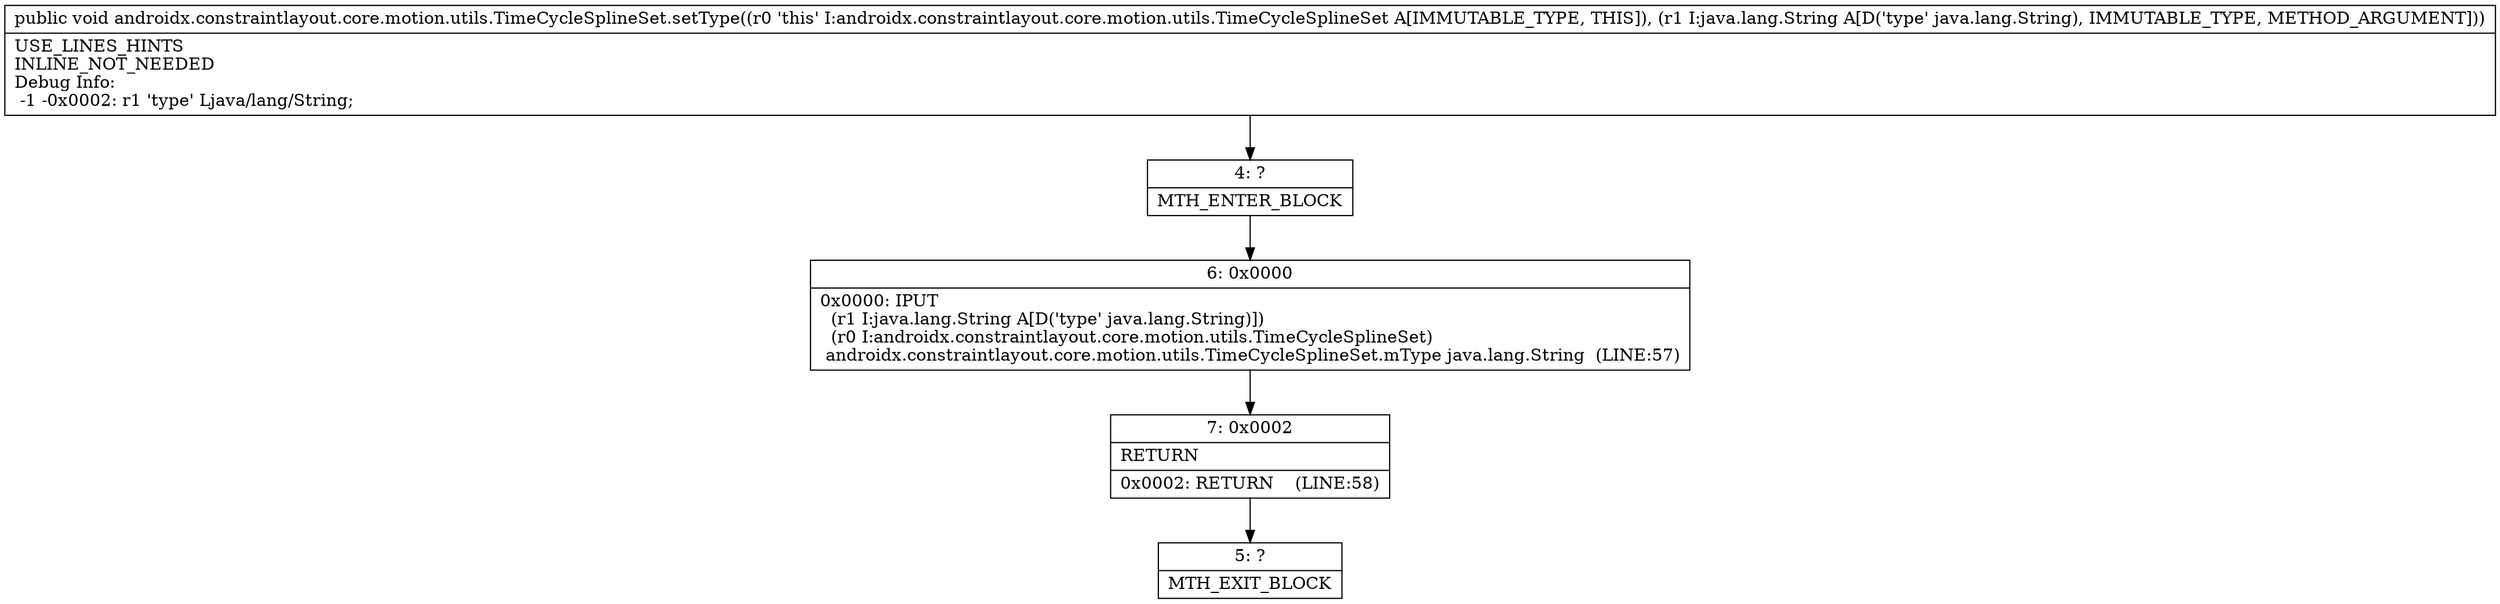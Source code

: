 digraph "CFG forandroidx.constraintlayout.core.motion.utils.TimeCycleSplineSet.setType(Ljava\/lang\/String;)V" {
Node_4 [shape=record,label="{4\:\ ?|MTH_ENTER_BLOCK\l}"];
Node_6 [shape=record,label="{6\:\ 0x0000|0x0000: IPUT  \l  (r1 I:java.lang.String A[D('type' java.lang.String)])\l  (r0 I:androidx.constraintlayout.core.motion.utils.TimeCycleSplineSet)\l androidx.constraintlayout.core.motion.utils.TimeCycleSplineSet.mType java.lang.String  (LINE:57)\l}"];
Node_7 [shape=record,label="{7\:\ 0x0002|RETURN\l|0x0002: RETURN    (LINE:58)\l}"];
Node_5 [shape=record,label="{5\:\ ?|MTH_EXIT_BLOCK\l}"];
MethodNode[shape=record,label="{public void androidx.constraintlayout.core.motion.utils.TimeCycleSplineSet.setType((r0 'this' I:androidx.constraintlayout.core.motion.utils.TimeCycleSplineSet A[IMMUTABLE_TYPE, THIS]), (r1 I:java.lang.String A[D('type' java.lang.String), IMMUTABLE_TYPE, METHOD_ARGUMENT]))  | USE_LINES_HINTS\lINLINE_NOT_NEEDED\lDebug Info:\l  \-1 \-0x0002: r1 'type' Ljava\/lang\/String;\l}"];
MethodNode -> Node_4;Node_4 -> Node_6;
Node_6 -> Node_7;
Node_7 -> Node_5;
}


